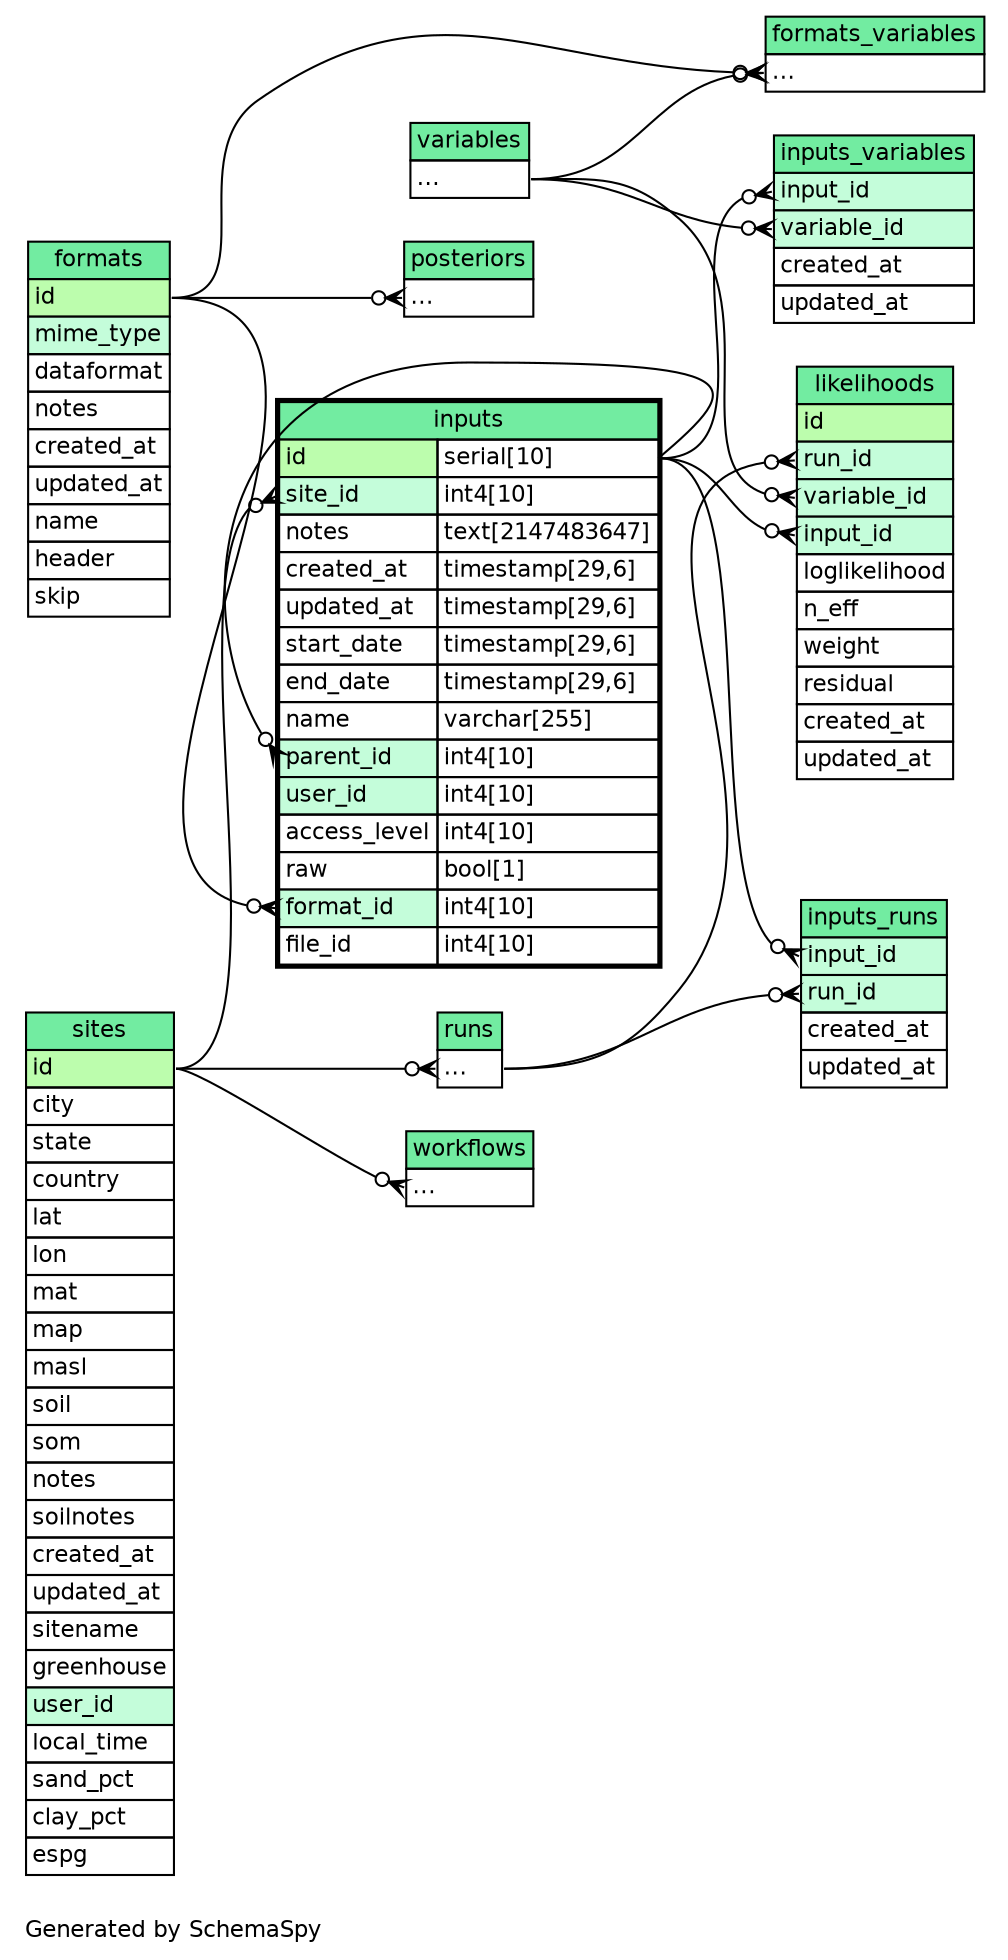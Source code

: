 // dot 2.26.3 on Linux 3.8.0-39-generic
// SchemaSpy rev Unknown
digraph "twoDegreesRelationshipsDiagram" {
  graph [
    rankdir="RL"
    bgcolor="#ffffff"
    label="\nGenerated by SchemaSpy"
    labeljust="l"
    nodesep="0.18"
    ranksep="0.46"
    fontname="Helvetica"
    fontsize="11"
  ];
  node [
    fontname="Helvetica"
    fontsize="11"
    shape="plaintext"
  ];
  edge [
    arrowsize="0.8"
  ];
  "formats_variables":"elipses":w -> "formats":"id":e [arrowhead=none dir=back arrowtail=crowodot];
  "formats_variables":"elipses":w -> "variables":"elipses":e [arrowhead=none dir=back arrowtail=crowodot];
  "inputs":"format_id":w -> "formats":"id":e [arrowhead=none dir=back arrowtail=crowodot];
  "inputs":"parent_id":w -> "inputs":"id.type":e [arrowhead=none dir=back arrowtail=crowodot];
  "inputs":"site_id":w -> "sites":"id":e [arrowhead=none dir=back arrowtail=crowodot];
  "inputs_runs":"input_id":w -> "inputs":"id.type":e [arrowhead=none dir=back arrowtail=crowodot];
  "inputs_runs":"run_id":w -> "runs":"elipses":e [arrowhead=none dir=back arrowtail=crowodot];
  "inputs_variables":"input_id":w -> "inputs":"id.type":e [arrowhead=none dir=back arrowtail=crowodot];
  "inputs_variables":"variable_id":w -> "variables":"elipses":e [arrowhead=none dir=back arrowtail=crowodot];
  "likelihoods":"input_id":w -> "inputs":"id.type":e [arrowhead=none dir=back arrowtail=crowodot];
  "likelihoods":"run_id":w -> "runs":"elipses":e [arrowhead=none dir=back arrowtail=crowodot];
  "likelihoods":"variable_id":w -> "variables":"elipses":e [arrowhead=none dir=back arrowtail=crowodot];
  "posteriors":"elipses":w -> "formats":"id":e [arrowhead=none dir=back arrowtail=crowodot];
  "runs":"elipses":w -> "sites":"id":e [arrowhead=none dir=back arrowtail=crowodot];
  "workflows":"elipses":w -> "sites":"id":e [arrowhead=none dir=back arrowtail=crowodot];
  "formats" [
    label=<
    <TABLE BORDER="0" CELLBORDER="1" CELLSPACING="0" BGCOLOR="#FFFFFF">
      <TR><TD COLSPAN="4" BGCOLOR="#72ECA1" ALIGN="CENTER">formats</TD></TR>
      <TR><TD PORT="id" COLSPAN="4" BGCOLOR="#bcfdad !important" ALIGN="LEFT">id</TD></TR>
      <TR><TD PORT="mime_type" COLSPAN="4" BGCOLOR="#c4fdda !important" ALIGN="LEFT">mime_type</TD></TR>
      <TR><TD PORT="dataformat" COLSPAN="4" ALIGN="LEFT">dataformat</TD></TR>
      <TR><TD PORT="notes" COLSPAN="4" ALIGN="LEFT">notes</TD></TR>
      <TR><TD PORT="created_at" COLSPAN="4" ALIGN="LEFT">created_at</TD></TR>
      <TR><TD PORT="updated_at" COLSPAN="4" ALIGN="LEFT">updated_at</TD></TR>
      <TR><TD PORT="name" COLSPAN="4" ALIGN="LEFT">name</TD></TR>
      <TR><TD PORT="header" COLSPAN="4" ALIGN="LEFT">header</TD></TR>
      <TR><TD PORT="skip" COLSPAN="4" ALIGN="LEFT">skip</TD></TR>
    </TABLE>>
    URL="formats.html"
    tooltip="formats"
  ];
  "formats_variables" [
    label=<
    <TABLE BORDER="0" CELLBORDER="1" CELLSPACING="0" BGCOLOR="#FFFFFF">
      <TR><TD COLSPAN="4" BGCOLOR="#72ECA1" ALIGN="CENTER">formats_variables</TD></TR>
      <TR><TD PORT="elipses" COLSPAN="4" ALIGN="LEFT">...</TD></TR>
    </TABLE>>
    URL="formats_variables.html"
    tooltip="formats_variables"
  ];
  "inputs" [
    label=<
    <TABLE BORDER="2" CELLBORDER="1" CELLSPACING="0" BGCOLOR="#FFFFFF">
      <TR><TD COLSPAN="4" BGCOLOR="#72ECA1" ALIGN="CENTER">inputs</TD></TR>
      <TR><TD PORT="id" COLSPAN="3" BGCOLOR="#bcfdad !important" ALIGN="LEFT">id</TD><TD PORT="id.type" ALIGN="LEFT">serial[10]</TD></TR>
      <TR><TD PORT="site_id" COLSPAN="3" BGCOLOR="#c4fdda !important" ALIGN="LEFT">site_id</TD><TD PORT="site_id.type" ALIGN="LEFT">int4[10]</TD></TR>
      <TR><TD PORT="notes" COLSPAN="3" ALIGN="LEFT">notes</TD><TD PORT="notes.type" ALIGN="LEFT">text[2147483647]</TD></TR>
      <TR><TD PORT="created_at" COLSPAN="3" ALIGN="LEFT">created_at</TD><TD PORT="created_at.type" ALIGN="LEFT">timestamp[29,6]</TD></TR>
      <TR><TD PORT="updated_at" COLSPAN="3" ALIGN="LEFT">updated_at</TD><TD PORT="updated_at.type" ALIGN="LEFT">timestamp[29,6]</TD></TR>
      <TR><TD PORT="start_date" COLSPAN="3" ALIGN="LEFT">start_date</TD><TD PORT="start_date.type" ALIGN="LEFT">timestamp[29,6]</TD></TR>
      <TR><TD PORT="end_date" COLSPAN="3" ALIGN="LEFT">end_date</TD><TD PORT="end_date.type" ALIGN="LEFT">timestamp[29,6]</TD></TR>
      <TR><TD PORT="name" COLSPAN="3" ALIGN="LEFT">name</TD><TD PORT="name.type" ALIGN="LEFT">varchar[255]</TD></TR>
      <TR><TD PORT="parent_id" COLSPAN="3" BGCOLOR="#c4fdda !important" ALIGN="LEFT">parent_id</TD><TD PORT="parent_id.type" ALIGN="LEFT">int4[10]</TD></TR>
      <TR><TD PORT="user_id" COLSPAN="3" BGCOLOR="#c4fdda !important" ALIGN="LEFT">user_id</TD><TD PORT="user_id.type" ALIGN="LEFT">int4[10]</TD></TR>
      <TR><TD PORT="access_level" COLSPAN="3" ALIGN="LEFT">access_level</TD><TD PORT="access_level.type" ALIGN="LEFT">int4[10]</TD></TR>
      <TR><TD PORT="raw" COLSPAN="3" ALIGN="LEFT">raw</TD><TD PORT="raw.type" ALIGN="LEFT">bool[1]</TD></TR>
      <TR><TD PORT="format_id" COLSPAN="3" BGCOLOR="#c4fdda !important" ALIGN="LEFT">format_id</TD><TD PORT="format_id.type" ALIGN="LEFT">int4[10]</TD></TR>
      <TR><TD PORT="file_id" COLSPAN="3" ALIGN="LEFT">file_id</TD><TD PORT="file_id.type" ALIGN="LEFT">int4[10]</TD></TR>
    </TABLE>>
    URL="inputs.html"
    tooltip="inputs"
  ];
  "inputs_runs" [
    label=<
    <TABLE BORDER="0" CELLBORDER="1" CELLSPACING="0" BGCOLOR="#FFFFFF">
      <TR><TD COLSPAN="4" BGCOLOR="#72ECA1" ALIGN="CENTER">inputs_runs</TD></TR>
      <TR><TD PORT="input_id" COLSPAN="4" BGCOLOR="#c4fdda !important" ALIGN="LEFT">input_id</TD></TR>
      <TR><TD PORT="run_id" COLSPAN="4" BGCOLOR="#c4fdda !important" ALIGN="LEFT">run_id</TD></TR>
      <TR><TD PORT="created_at" COLSPAN="4" ALIGN="LEFT">created_at</TD></TR>
      <TR><TD PORT="updated_at" COLSPAN="4" ALIGN="LEFT">updated_at</TD></TR>
    </TABLE>>
    URL="inputs_runs.html"
    tooltip="inputs_runs"
  ];
  "inputs_variables" [
    label=<
    <TABLE BORDER="0" CELLBORDER="1" CELLSPACING="0" BGCOLOR="#FFFFFF">
      <TR><TD COLSPAN="4" BGCOLOR="#72ECA1" ALIGN="CENTER">inputs_variables</TD></TR>
      <TR><TD PORT="input_id" COLSPAN="4" BGCOLOR="#c4fdda !important" ALIGN="LEFT">input_id</TD></TR>
      <TR><TD PORT="variable_id" COLSPAN="4" BGCOLOR="#c4fdda !important" ALIGN="LEFT">variable_id</TD></TR>
      <TR><TD PORT="created_at" COLSPAN="4" ALIGN="LEFT">created_at</TD></TR>
      <TR><TD PORT="updated_at" COLSPAN="4" ALIGN="LEFT">updated_at</TD></TR>
    </TABLE>>
    URL="inputs_variables.html"
    tooltip="inputs_variables"
  ];
  "likelihoods" [
    label=<
    <TABLE BORDER="0" CELLBORDER="1" CELLSPACING="0" BGCOLOR="#FFFFFF">
      <TR><TD COLSPAN="4" BGCOLOR="#72ECA1" ALIGN="CENTER">likelihoods</TD></TR>
      <TR><TD PORT="id" COLSPAN="4" BGCOLOR="#bcfdad !important" ALIGN="LEFT">id</TD></TR>
      <TR><TD PORT="run_id" COLSPAN="4" BGCOLOR="#c4fdda !important" ALIGN="LEFT">run_id</TD></TR>
      <TR><TD PORT="variable_id" COLSPAN="4" BGCOLOR="#c4fdda !important" ALIGN="LEFT">variable_id</TD></TR>
      <TR><TD PORT="input_id" COLSPAN="4" BGCOLOR="#c4fdda !important" ALIGN="LEFT">input_id</TD></TR>
      <TR><TD PORT="loglikelihood" COLSPAN="4" ALIGN="LEFT">loglikelihood</TD></TR>
      <TR><TD PORT="n_eff" COLSPAN="4" ALIGN="LEFT">n_eff</TD></TR>
      <TR><TD PORT="weight" COLSPAN="4" ALIGN="LEFT">weight</TD></TR>
      <TR><TD PORT="residual" COLSPAN="4" ALIGN="LEFT">residual</TD></TR>
      <TR><TD PORT="created_at" COLSPAN="4" ALIGN="LEFT">created_at</TD></TR>
      <TR><TD PORT="updated_at" COLSPAN="4" ALIGN="LEFT">updated_at</TD></TR>
    </TABLE>>
    URL="likelihoods.html"
    tooltip="likelihoods"
  ];
  "posteriors" [
    label=<
    <TABLE BORDER="0" CELLBORDER="1" CELLSPACING="0" BGCOLOR="#FFFFFF">
      <TR><TD COLSPAN="4" BGCOLOR="#72ECA1" ALIGN="CENTER">posteriors</TD></TR>
      <TR><TD PORT="elipses" COLSPAN="4" ALIGN="LEFT">...</TD></TR>
    </TABLE>>
    URL="posteriors.html"
    tooltip="posteriors"
  ];
  "runs" [
    label=<
    <TABLE BORDER="0" CELLBORDER="1" CELLSPACING="0" BGCOLOR="#FFFFFF">
      <TR><TD COLSPAN="4" BGCOLOR="#72ECA1" ALIGN="CENTER">runs</TD></TR>
      <TR><TD PORT="elipses" COLSPAN="4" ALIGN="LEFT">...</TD></TR>
    </TABLE>>
    URL="runs.html"
    tooltip="runs"
  ];
  "sites" [
    label=<
    <TABLE BORDER="0" CELLBORDER="1" CELLSPACING="0" BGCOLOR="#FFFFFF">
      <TR><TD COLSPAN="4" BGCOLOR="#72ECA1" ALIGN="CENTER">sites</TD></TR>
      <TR><TD PORT="id" COLSPAN="4" BGCOLOR="#bcfdad !important" ALIGN="LEFT">id</TD></TR>
      <TR><TD PORT="city" COLSPAN="4" ALIGN="LEFT">city</TD></TR>
      <TR><TD PORT="state" COLSPAN="4" ALIGN="LEFT">state</TD></TR>
      <TR><TD PORT="country" COLSPAN="4" ALIGN="LEFT">country</TD></TR>
      <TR><TD PORT="lat" COLSPAN="4" ALIGN="LEFT">lat</TD></TR>
      <TR><TD PORT="lon" COLSPAN="4" ALIGN="LEFT">lon</TD></TR>
      <TR><TD PORT="mat" COLSPAN="4" ALIGN="LEFT">mat</TD></TR>
      <TR><TD PORT="map" COLSPAN="4" ALIGN="LEFT">map</TD></TR>
      <TR><TD PORT="masl" COLSPAN="4" ALIGN="LEFT">masl</TD></TR>
      <TR><TD PORT="soil" COLSPAN="4" ALIGN="LEFT">soil</TD></TR>
      <TR><TD PORT="som" COLSPAN="4" ALIGN="LEFT">som</TD></TR>
      <TR><TD PORT="notes" COLSPAN="4" ALIGN="LEFT">notes</TD></TR>
      <TR><TD PORT="soilnotes" COLSPAN="4" ALIGN="LEFT">soilnotes</TD></TR>
      <TR><TD PORT="created_at" COLSPAN="4" ALIGN="LEFT">created_at</TD></TR>
      <TR><TD PORT="updated_at" COLSPAN="4" ALIGN="LEFT">updated_at</TD></TR>
      <TR><TD PORT="sitename" COLSPAN="4" ALIGN="LEFT">sitename</TD></TR>
      <TR><TD PORT="greenhouse" COLSPAN="4" ALIGN="LEFT">greenhouse</TD></TR>
      <TR><TD PORT="user_id" COLSPAN="4" BGCOLOR="#c4fdda !important" ALIGN="LEFT">user_id</TD></TR>
      <TR><TD PORT="local_time" COLSPAN="4" ALIGN="LEFT">local_time</TD></TR>
      <TR><TD PORT="sand_pct" COLSPAN="4" ALIGN="LEFT">sand_pct</TD></TR>
      <TR><TD PORT="clay_pct" COLSPAN="4" ALIGN="LEFT">clay_pct</TD></TR>
      <TR><TD PORT="espg" COLSPAN="4" ALIGN="LEFT">espg</TD></TR>
    </TABLE>>
    URL="sites.html"
    tooltip="sites"
  ];
  "variables" [
    label=<
    <TABLE BORDER="0" CELLBORDER="1" CELLSPACING="0" BGCOLOR="#FFFFFF">
      <TR><TD COLSPAN="4" BGCOLOR="#72ECA1" ALIGN="CENTER">variables</TD></TR>
      <TR><TD PORT="elipses" COLSPAN="4" ALIGN="LEFT">...</TD></TR>
    </TABLE>>
    URL="variables.html"
    tooltip="variables"
  ];
  "workflows" [
    label=<
    <TABLE BORDER="0" CELLBORDER="1" CELLSPACING="0" BGCOLOR="#FFFFFF">
      <TR><TD COLSPAN="4" BGCOLOR="#72ECA1" ALIGN="CENTER">workflows</TD></TR>
      <TR><TD PORT="elipses" COLSPAN="4" ALIGN="LEFT">...</TD></TR>
    </TABLE>>
    URL="workflows.html"
    tooltip="workflows"
  ];
}
